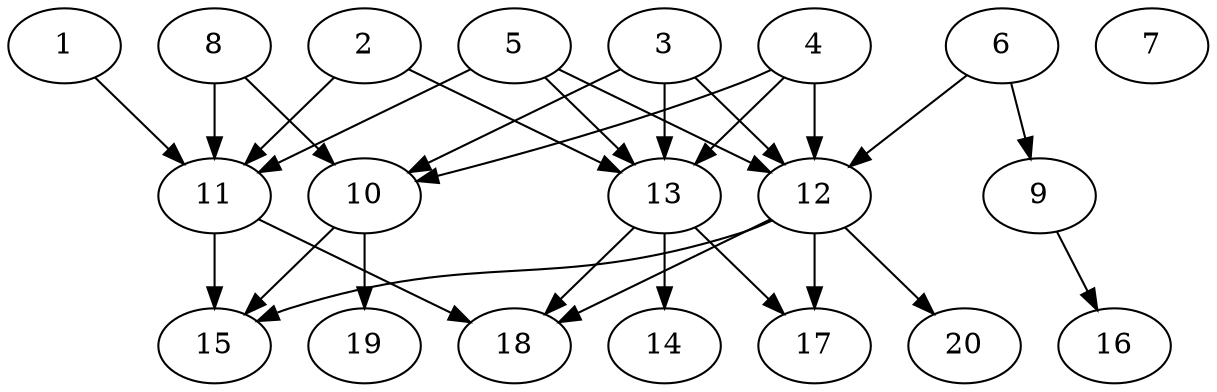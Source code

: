 // DAG automatically generated by daggen at Wed Jul 24 21:21:55 2019
// ./daggen --dot -n 20 --ccr 0.5 --fat 0.8 --regular 0.5 --density 0.6 --mindata 5242880 --maxdata 52428800 
digraph G {
  1 [size="16773120", alpha="0.08", expect_size="8386560"] 
  1 -> 11 [size ="8386560"]
  2 [size="28508160", alpha="0.16", expect_size="14254080"] 
  2 -> 11 [size ="14254080"]
  2 -> 13 [size ="14254080"]
  3 [size="91514880", alpha="0.15", expect_size="45757440"] 
  3 -> 10 [size ="45757440"]
  3 -> 12 [size ="45757440"]
  3 -> 13 [size ="45757440"]
  4 [size="81018880", alpha="0.11", expect_size="40509440"] 
  4 -> 10 [size ="40509440"]
  4 -> 12 [size ="40509440"]
  4 -> 13 [size ="40509440"]
  5 [size="87959552", alpha="0.01", expect_size="43979776"] 
  5 -> 11 [size ="43979776"]
  5 -> 12 [size ="43979776"]
  5 -> 13 [size ="43979776"]
  6 [size="44945408", alpha="0.10", expect_size="22472704"] 
  6 -> 9 [size ="22472704"]
  6 -> 12 [size ="22472704"]
  7 [size="58619904", alpha="0.07", expect_size="29309952"] 
  8 [size="97034240", alpha="0.13", expect_size="48517120"] 
  8 -> 10 [size ="48517120"]
  8 -> 11 [size ="48517120"]
  9 [size="17338368", alpha="0.12", expect_size="8669184"] 
  9 -> 16 [size ="8669184"]
  10 [size="66322432", alpha="0.13", expect_size="33161216"] 
  10 -> 15 [size ="33161216"]
  10 -> 19 [size ="33161216"]
  11 [size="51652608", alpha="0.19", expect_size="25826304"] 
  11 -> 15 [size ="25826304"]
  11 -> 18 [size ="25826304"]
  12 [size="88154112", alpha="0.10", expect_size="44077056"] 
  12 -> 15 [size ="44077056"]
  12 -> 17 [size ="44077056"]
  12 -> 18 [size ="44077056"]
  12 -> 20 [size ="44077056"]
  13 [size="69820416", alpha="0.15", expect_size="34910208"] 
  13 -> 14 [size ="34910208"]
  13 -> 17 [size ="34910208"]
  13 -> 18 [size ="34910208"]
  14 [size="44863488", alpha="0.15", expect_size="22431744"] 
  15 [size="98676736", alpha="0.18", expect_size="49338368"] 
  16 [size="103157760", alpha="0.00", expect_size="51578880"] 
  17 [size="55465984", alpha="0.10", expect_size="27732992"] 
  18 [size="89081856", alpha="0.15", expect_size="44540928"] 
  19 [size="57894912", alpha="0.17", expect_size="28947456"] 
  20 [size="21329920", alpha="0.05", expect_size="10664960"] 
}
